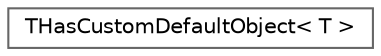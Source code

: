 digraph "Graphical Class Hierarchy"
{
 // INTERACTIVE_SVG=YES
 // LATEX_PDF_SIZE
  bgcolor="transparent";
  edge [fontname=Helvetica,fontsize=10,labelfontname=Helvetica,labelfontsize=10];
  node [fontname=Helvetica,fontsize=10,shape=box,height=0.2,width=0.4];
  rankdir="LR";
  Node0 [id="Node000000",label="THasCustomDefaultObject\< T \>",height=0.2,width=0.4,color="grey40", fillcolor="white", style="filled",URL="$dc/d89/structTHasCustomDefaultObject.html",tooltip=" "];
}
